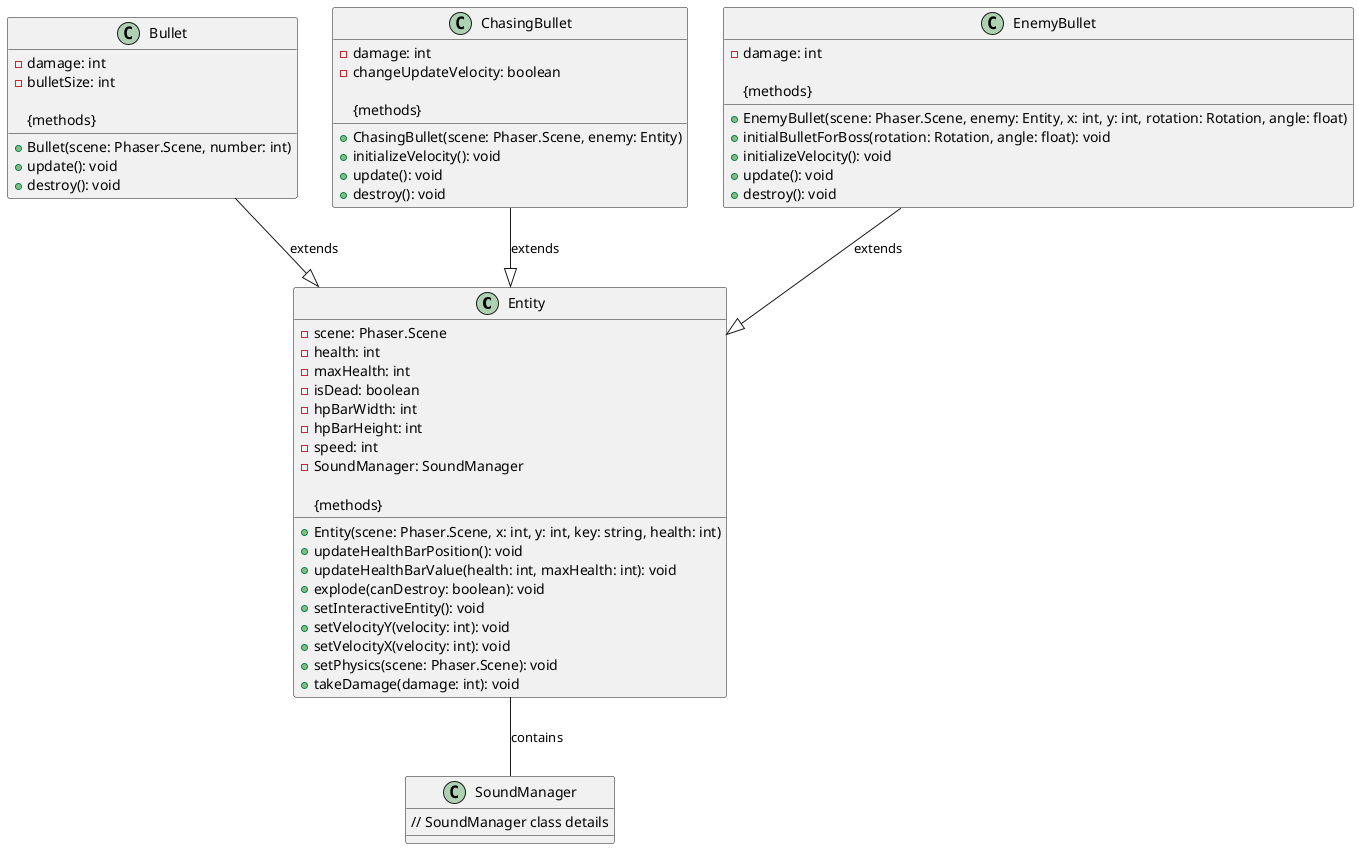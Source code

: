 @startuml
class Entity {
  - scene: Phaser.Scene
  - health: int
  - maxHealth: int
  - isDead: boolean
  - hpBarWidth: int
  - hpBarHeight: int
  - speed: int
  - SoundManager: SoundManager

  {methods}
  + Entity(scene: Phaser.Scene, x: int, y: int, key: string, health: int)
  + updateHealthBarPosition(): void
  + updateHealthBarValue(health: int, maxHealth: int): void
  + explode(canDestroy: boolean): void
  + setInteractiveEntity(): void
  + setVelocityY(velocity: int): void
  + setVelocityX(velocity: int): void
  + setPhysics(scene: Phaser.Scene): void
  + takeDamage(damage: int): void
}

class Bullet {
  - damage: int
  - bulletSize: int

  {methods}
  + Bullet(scene: Phaser.Scene, number: int)
  + update(): void
  + destroy(): void
}

class ChasingBullet {
  - damage: int
  - changeUpdateVelocity: boolean

  {methods}
  + ChasingBullet(scene: Phaser.Scene, enemy: Entity)
  + initializeVelocity(): void
  + update(): void
  + destroy(): void
}

class EnemyBullet {
  - damage: int

  {methods}
  + EnemyBullet(scene: Phaser.Scene, enemy: Entity, x: int, y: int, rotation: Rotation, angle: float)
  + initialBulletForBoss(rotation: Rotation, angle: float): void
  + initializeVelocity(): void
  + update(): void
  + destroy(): void
}

class SoundManager {
  // SoundManager class details
}

Entity -- SoundManager : contains
Bullet --|> Entity : extends
ChasingBullet --|> Entity : extends
EnemyBullet --|> Entity : extends
@enduml
